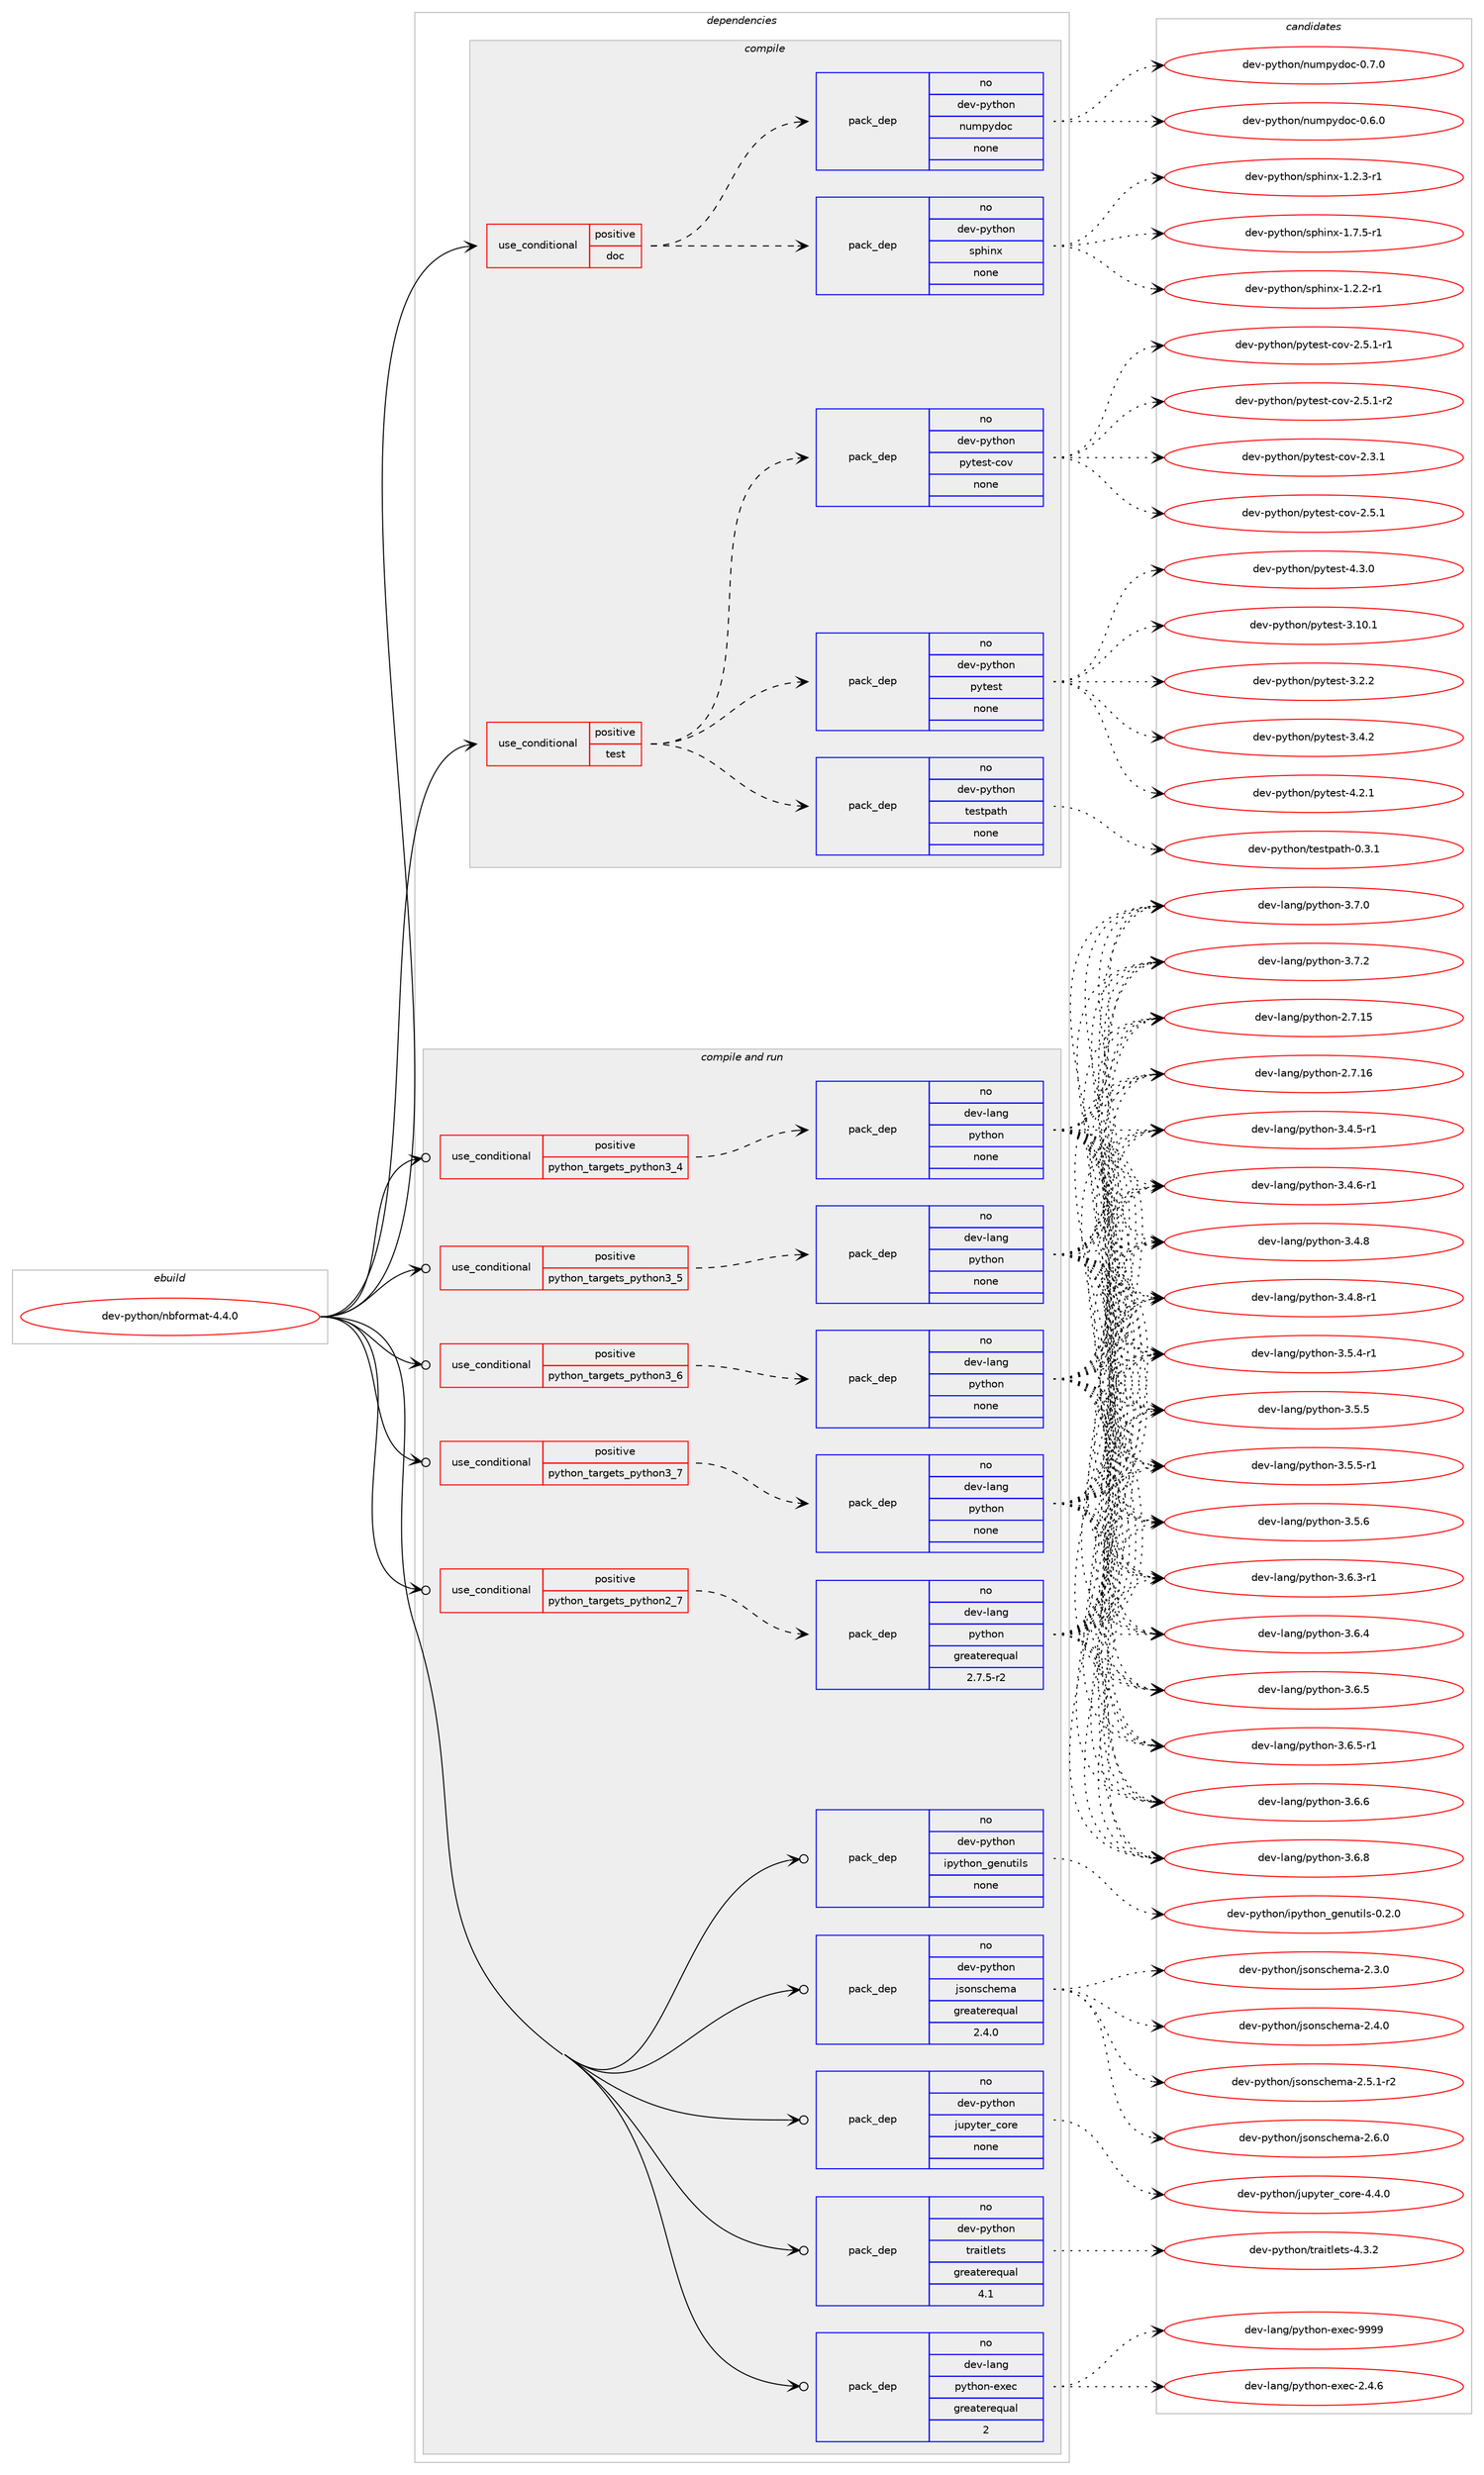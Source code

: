 digraph prolog {

# *************
# Graph options
# *************

newrank=true;
concentrate=true;
compound=true;
graph [rankdir=LR,fontname=Helvetica,fontsize=10,ranksep=1.5];#, ranksep=2.5, nodesep=0.2];
edge  [arrowhead=vee];
node  [fontname=Helvetica,fontsize=10];

# **********
# The ebuild
# **********

subgraph cluster_leftcol {
color=gray;
rank=same;
label=<<i>ebuild</i>>;
id [label="dev-python/nbformat-4.4.0", color=red, width=4, href="../dev-python/nbformat-4.4.0.svg"];
}

# ****************
# The dependencies
# ****************

subgraph cluster_midcol {
color=gray;
label=<<i>dependencies</i>>;
subgraph cluster_compile {
fillcolor="#eeeeee";
style=filled;
label=<<i>compile</i>>;
subgraph cond377945 {
dependency1420219 [label=<<TABLE BORDER="0" CELLBORDER="1" CELLSPACING="0" CELLPADDING="4"><TR><TD ROWSPAN="3" CELLPADDING="10">use_conditional</TD></TR><TR><TD>positive</TD></TR><TR><TD>doc</TD></TR></TABLE>>, shape=none, color=red];
subgraph pack1019000 {
dependency1420220 [label=<<TABLE BORDER="0" CELLBORDER="1" CELLSPACING="0" CELLPADDING="4" WIDTH="220"><TR><TD ROWSPAN="6" CELLPADDING="30">pack_dep</TD></TR><TR><TD WIDTH="110">no</TD></TR><TR><TD>dev-python</TD></TR><TR><TD>sphinx</TD></TR><TR><TD>none</TD></TR><TR><TD></TD></TR></TABLE>>, shape=none, color=blue];
}
dependency1420219:e -> dependency1420220:w [weight=20,style="dashed",arrowhead="vee"];
subgraph pack1019001 {
dependency1420221 [label=<<TABLE BORDER="0" CELLBORDER="1" CELLSPACING="0" CELLPADDING="4" WIDTH="220"><TR><TD ROWSPAN="6" CELLPADDING="30">pack_dep</TD></TR><TR><TD WIDTH="110">no</TD></TR><TR><TD>dev-python</TD></TR><TR><TD>numpydoc</TD></TR><TR><TD>none</TD></TR><TR><TD></TD></TR></TABLE>>, shape=none, color=blue];
}
dependency1420219:e -> dependency1420221:w [weight=20,style="dashed",arrowhead="vee"];
}
id:e -> dependency1420219:w [weight=20,style="solid",arrowhead="vee"];
subgraph cond377946 {
dependency1420222 [label=<<TABLE BORDER="0" CELLBORDER="1" CELLSPACING="0" CELLPADDING="4"><TR><TD ROWSPAN="3" CELLPADDING="10">use_conditional</TD></TR><TR><TD>positive</TD></TR><TR><TD>test</TD></TR></TABLE>>, shape=none, color=red];
subgraph pack1019002 {
dependency1420223 [label=<<TABLE BORDER="0" CELLBORDER="1" CELLSPACING="0" CELLPADDING="4" WIDTH="220"><TR><TD ROWSPAN="6" CELLPADDING="30">pack_dep</TD></TR><TR><TD WIDTH="110">no</TD></TR><TR><TD>dev-python</TD></TR><TR><TD>testpath</TD></TR><TR><TD>none</TD></TR><TR><TD></TD></TR></TABLE>>, shape=none, color=blue];
}
dependency1420222:e -> dependency1420223:w [weight=20,style="dashed",arrowhead="vee"];
subgraph pack1019003 {
dependency1420224 [label=<<TABLE BORDER="0" CELLBORDER="1" CELLSPACING="0" CELLPADDING="4" WIDTH="220"><TR><TD ROWSPAN="6" CELLPADDING="30">pack_dep</TD></TR><TR><TD WIDTH="110">no</TD></TR><TR><TD>dev-python</TD></TR><TR><TD>pytest</TD></TR><TR><TD>none</TD></TR><TR><TD></TD></TR></TABLE>>, shape=none, color=blue];
}
dependency1420222:e -> dependency1420224:w [weight=20,style="dashed",arrowhead="vee"];
subgraph pack1019004 {
dependency1420225 [label=<<TABLE BORDER="0" CELLBORDER="1" CELLSPACING="0" CELLPADDING="4" WIDTH="220"><TR><TD ROWSPAN="6" CELLPADDING="30">pack_dep</TD></TR><TR><TD WIDTH="110">no</TD></TR><TR><TD>dev-python</TD></TR><TR><TD>pytest-cov</TD></TR><TR><TD>none</TD></TR><TR><TD></TD></TR></TABLE>>, shape=none, color=blue];
}
dependency1420222:e -> dependency1420225:w [weight=20,style="dashed",arrowhead="vee"];
}
id:e -> dependency1420222:w [weight=20,style="solid",arrowhead="vee"];
}
subgraph cluster_compileandrun {
fillcolor="#eeeeee";
style=filled;
label=<<i>compile and run</i>>;
subgraph cond377947 {
dependency1420226 [label=<<TABLE BORDER="0" CELLBORDER="1" CELLSPACING="0" CELLPADDING="4"><TR><TD ROWSPAN="3" CELLPADDING="10">use_conditional</TD></TR><TR><TD>positive</TD></TR><TR><TD>python_targets_python2_7</TD></TR></TABLE>>, shape=none, color=red];
subgraph pack1019005 {
dependency1420227 [label=<<TABLE BORDER="0" CELLBORDER="1" CELLSPACING="0" CELLPADDING="4" WIDTH="220"><TR><TD ROWSPAN="6" CELLPADDING="30">pack_dep</TD></TR><TR><TD WIDTH="110">no</TD></TR><TR><TD>dev-lang</TD></TR><TR><TD>python</TD></TR><TR><TD>greaterequal</TD></TR><TR><TD>2.7.5-r2</TD></TR></TABLE>>, shape=none, color=blue];
}
dependency1420226:e -> dependency1420227:w [weight=20,style="dashed",arrowhead="vee"];
}
id:e -> dependency1420226:w [weight=20,style="solid",arrowhead="odotvee"];
subgraph cond377948 {
dependency1420228 [label=<<TABLE BORDER="0" CELLBORDER="1" CELLSPACING="0" CELLPADDING="4"><TR><TD ROWSPAN="3" CELLPADDING="10">use_conditional</TD></TR><TR><TD>positive</TD></TR><TR><TD>python_targets_python3_4</TD></TR></TABLE>>, shape=none, color=red];
subgraph pack1019006 {
dependency1420229 [label=<<TABLE BORDER="0" CELLBORDER="1" CELLSPACING="0" CELLPADDING="4" WIDTH="220"><TR><TD ROWSPAN="6" CELLPADDING="30">pack_dep</TD></TR><TR><TD WIDTH="110">no</TD></TR><TR><TD>dev-lang</TD></TR><TR><TD>python</TD></TR><TR><TD>none</TD></TR><TR><TD></TD></TR></TABLE>>, shape=none, color=blue];
}
dependency1420228:e -> dependency1420229:w [weight=20,style="dashed",arrowhead="vee"];
}
id:e -> dependency1420228:w [weight=20,style="solid",arrowhead="odotvee"];
subgraph cond377949 {
dependency1420230 [label=<<TABLE BORDER="0" CELLBORDER="1" CELLSPACING="0" CELLPADDING="4"><TR><TD ROWSPAN="3" CELLPADDING="10">use_conditional</TD></TR><TR><TD>positive</TD></TR><TR><TD>python_targets_python3_5</TD></TR></TABLE>>, shape=none, color=red];
subgraph pack1019007 {
dependency1420231 [label=<<TABLE BORDER="0" CELLBORDER="1" CELLSPACING="0" CELLPADDING="4" WIDTH="220"><TR><TD ROWSPAN="6" CELLPADDING="30">pack_dep</TD></TR><TR><TD WIDTH="110">no</TD></TR><TR><TD>dev-lang</TD></TR><TR><TD>python</TD></TR><TR><TD>none</TD></TR><TR><TD></TD></TR></TABLE>>, shape=none, color=blue];
}
dependency1420230:e -> dependency1420231:w [weight=20,style="dashed",arrowhead="vee"];
}
id:e -> dependency1420230:w [weight=20,style="solid",arrowhead="odotvee"];
subgraph cond377950 {
dependency1420232 [label=<<TABLE BORDER="0" CELLBORDER="1" CELLSPACING="0" CELLPADDING="4"><TR><TD ROWSPAN="3" CELLPADDING="10">use_conditional</TD></TR><TR><TD>positive</TD></TR><TR><TD>python_targets_python3_6</TD></TR></TABLE>>, shape=none, color=red];
subgraph pack1019008 {
dependency1420233 [label=<<TABLE BORDER="0" CELLBORDER="1" CELLSPACING="0" CELLPADDING="4" WIDTH="220"><TR><TD ROWSPAN="6" CELLPADDING="30">pack_dep</TD></TR><TR><TD WIDTH="110">no</TD></TR><TR><TD>dev-lang</TD></TR><TR><TD>python</TD></TR><TR><TD>none</TD></TR><TR><TD></TD></TR></TABLE>>, shape=none, color=blue];
}
dependency1420232:e -> dependency1420233:w [weight=20,style="dashed",arrowhead="vee"];
}
id:e -> dependency1420232:w [weight=20,style="solid",arrowhead="odotvee"];
subgraph cond377951 {
dependency1420234 [label=<<TABLE BORDER="0" CELLBORDER="1" CELLSPACING="0" CELLPADDING="4"><TR><TD ROWSPAN="3" CELLPADDING="10">use_conditional</TD></TR><TR><TD>positive</TD></TR><TR><TD>python_targets_python3_7</TD></TR></TABLE>>, shape=none, color=red];
subgraph pack1019009 {
dependency1420235 [label=<<TABLE BORDER="0" CELLBORDER="1" CELLSPACING="0" CELLPADDING="4" WIDTH="220"><TR><TD ROWSPAN="6" CELLPADDING="30">pack_dep</TD></TR><TR><TD WIDTH="110">no</TD></TR><TR><TD>dev-lang</TD></TR><TR><TD>python</TD></TR><TR><TD>none</TD></TR><TR><TD></TD></TR></TABLE>>, shape=none, color=blue];
}
dependency1420234:e -> dependency1420235:w [weight=20,style="dashed",arrowhead="vee"];
}
id:e -> dependency1420234:w [weight=20,style="solid",arrowhead="odotvee"];
subgraph pack1019010 {
dependency1420236 [label=<<TABLE BORDER="0" CELLBORDER="1" CELLSPACING="0" CELLPADDING="4" WIDTH="220"><TR><TD ROWSPAN="6" CELLPADDING="30">pack_dep</TD></TR><TR><TD WIDTH="110">no</TD></TR><TR><TD>dev-lang</TD></TR><TR><TD>python-exec</TD></TR><TR><TD>greaterequal</TD></TR><TR><TD>2</TD></TR></TABLE>>, shape=none, color=blue];
}
id:e -> dependency1420236:w [weight=20,style="solid",arrowhead="odotvee"];
subgraph pack1019011 {
dependency1420237 [label=<<TABLE BORDER="0" CELLBORDER="1" CELLSPACING="0" CELLPADDING="4" WIDTH="220"><TR><TD ROWSPAN="6" CELLPADDING="30">pack_dep</TD></TR><TR><TD WIDTH="110">no</TD></TR><TR><TD>dev-python</TD></TR><TR><TD>ipython_genutils</TD></TR><TR><TD>none</TD></TR><TR><TD></TD></TR></TABLE>>, shape=none, color=blue];
}
id:e -> dependency1420237:w [weight=20,style="solid",arrowhead="odotvee"];
subgraph pack1019012 {
dependency1420238 [label=<<TABLE BORDER="0" CELLBORDER="1" CELLSPACING="0" CELLPADDING="4" WIDTH="220"><TR><TD ROWSPAN="6" CELLPADDING="30">pack_dep</TD></TR><TR><TD WIDTH="110">no</TD></TR><TR><TD>dev-python</TD></TR><TR><TD>jsonschema</TD></TR><TR><TD>greaterequal</TD></TR><TR><TD>2.4.0</TD></TR></TABLE>>, shape=none, color=blue];
}
id:e -> dependency1420238:w [weight=20,style="solid",arrowhead="odotvee"];
subgraph pack1019013 {
dependency1420239 [label=<<TABLE BORDER="0" CELLBORDER="1" CELLSPACING="0" CELLPADDING="4" WIDTH="220"><TR><TD ROWSPAN="6" CELLPADDING="30">pack_dep</TD></TR><TR><TD WIDTH="110">no</TD></TR><TR><TD>dev-python</TD></TR><TR><TD>jupyter_core</TD></TR><TR><TD>none</TD></TR><TR><TD></TD></TR></TABLE>>, shape=none, color=blue];
}
id:e -> dependency1420239:w [weight=20,style="solid",arrowhead="odotvee"];
subgraph pack1019014 {
dependency1420240 [label=<<TABLE BORDER="0" CELLBORDER="1" CELLSPACING="0" CELLPADDING="4" WIDTH="220"><TR><TD ROWSPAN="6" CELLPADDING="30">pack_dep</TD></TR><TR><TD WIDTH="110">no</TD></TR><TR><TD>dev-python</TD></TR><TR><TD>traitlets</TD></TR><TR><TD>greaterequal</TD></TR><TR><TD>4.1</TD></TR></TABLE>>, shape=none, color=blue];
}
id:e -> dependency1420240:w [weight=20,style="solid",arrowhead="odotvee"];
}
subgraph cluster_run {
fillcolor="#eeeeee";
style=filled;
label=<<i>run</i>>;
}
}

# **************
# The candidates
# **************

subgraph cluster_choices {
rank=same;
color=gray;
label=<<i>candidates</i>>;

subgraph choice1019000 {
color=black;
nodesep=1;
choice10010111845112121116104111110471151121041051101204549465046504511449 [label="dev-python/sphinx-1.2.2-r1", color=red, width=4,href="../dev-python/sphinx-1.2.2-r1.svg"];
choice10010111845112121116104111110471151121041051101204549465046514511449 [label="dev-python/sphinx-1.2.3-r1", color=red, width=4,href="../dev-python/sphinx-1.2.3-r1.svg"];
choice10010111845112121116104111110471151121041051101204549465546534511449 [label="dev-python/sphinx-1.7.5-r1", color=red, width=4,href="../dev-python/sphinx-1.7.5-r1.svg"];
dependency1420220:e -> choice10010111845112121116104111110471151121041051101204549465046504511449:w [style=dotted,weight="100"];
dependency1420220:e -> choice10010111845112121116104111110471151121041051101204549465046514511449:w [style=dotted,weight="100"];
dependency1420220:e -> choice10010111845112121116104111110471151121041051101204549465546534511449:w [style=dotted,weight="100"];
}
subgraph choice1019001 {
color=black;
nodesep=1;
choice100101118451121211161041111104711011710911212110011199454846544648 [label="dev-python/numpydoc-0.6.0", color=red, width=4,href="../dev-python/numpydoc-0.6.0.svg"];
choice100101118451121211161041111104711011710911212110011199454846554648 [label="dev-python/numpydoc-0.7.0", color=red, width=4,href="../dev-python/numpydoc-0.7.0.svg"];
dependency1420221:e -> choice100101118451121211161041111104711011710911212110011199454846544648:w [style=dotted,weight="100"];
dependency1420221:e -> choice100101118451121211161041111104711011710911212110011199454846554648:w [style=dotted,weight="100"];
}
subgraph choice1019002 {
color=black;
nodesep=1;
choice100101118451121211161041111104711610111511611297116104454846514649 [label="dev-python/testpath-0.3.1", color=red, width=4,href="../dev-python/testpath-0.3.1.svg"];
dependency1420223:e -> choice100101118451121211161041111104711610111511611297116104454846514649:w [style=dotted,weight="100"];
}
subgraph choice1019003 {
color=black;
nodesep=1;
choice100101118451121211161041111104711212111610111511645514649484649 [label="dev-python/pytest-3.10.1", color=red, width=4,href="../dev-python/pytest-3.10.1.svg"];
choice1001011184511212111610411111047112121116101115116455146504650 [label="dev-python/pytest-3.2.2", color=red, width=4,href="../dev-python/pytest-3.2.2.svg"];
choice1001011184511212111610411111047112121116101115116455146524650 [label="dev-python/pytest-3.4.2", color=red, width=4,href="../dev-python/pytest-3.4.2.svg"];
choice1001011184511212111610411111047112121116101115116455246504649 [label="dev-python/pytest-4.2.1", color=red, width=4,href="../dev-python/pytest-4.2.1.svg"];
choice1001011184511212111610411111047112121116101115116455246514648 [label="dev-python/pytest-4.3.0", color=red, width=4,href="../dev-python/pytest-4.3.0.svg"];
dependency1420224:e -> choice100101118451121211161041111104711212111610111511645514649484649:w [style=dotted,weight="100"];
dependency1420224:e -> choice1001011184511212111610411111047112121116101115116455146504650:w [style=dotted,weight="100"];
dependency1420224:e -> choice1001011184511212111610411111047112121116101115116455146524650:w [style=dotted,weight="100"];
dependency1420224:e -> choice1001011184511212111610411111047112121116101115116455246504649:w [style=dotted,weight="100"];
dependency1420224:e -> choice1001011184511212111610411111047112121116101115116455246514648:w [style=dotted,weight="100"];
}
subgraph choice1019004 {
color=black;
nodesep=1;
choice10010111845112121116104111110471121211161011151164599111118455046514649 [label="dev-python/pytest-cov-2.3.1", color=red, width=4,href="../dev-python/pytest-cov-2.3.1.svg"];
choice10010111845112121116104111110471121211161011151164599111118455046534649 [label="dev-python/pytest-cov-2.5.1", color=red, width=4,href="../dev-python/pytest-cov-2.5.1.svg"];
choice100101118451121211161041111104711212111610111511645991111184550465346494511449 [label="dev-python/pytest-cov-2.5.1-r1", color=red, width=4,href="../dev-python/pytest-cov-2.5.1-r1.svg"];
choice100101118451121211161041111104711212111610111511645991111184550465346494511450 [label="dev-python/pytest-cov-2.5.1-r2", color=red, width=4,href="../dev-python/pytest-cov-2.5.1-r2.svg"];
dependency1420225:e -> choice10010111845112121116104111110471121211161011151164599111118455046514649:w [style=dotted,weight="100"];
dependency1420225:e -> choice10010111845112121116104111110471121211161011151164599111118455046534649:w [style=dotted,weight="100"];
dependency1420225:e -> choice100101118451121211161041111104711212111610111511645991111184550465346494511449:w [style=dotted,weight="100"];
dependency1420225:e -> choice100101118451121211161041111104711212111610111511645991111184550465346494511450:w [style=dotted,weight="100"];
}
subgraph choice1019005 {
color=black;
nodesep=1;
choice10010111845108971101034711212111610411111045504655464953 [label="dev-lang/python-2.7.15", color=red, width=4,href="../dev-lang/python-2.7.15.svg"];
choice10010111845108971101034711212111610411111045504655464954 [label="dev-lang/python-2.7.16", color=red, width=4,href="../dev-lang/python-2.7.16.svg"];
choice1001011184510897110103471121211161041111104551465246534511449 [label="dev-lang/python-3.4.5-r1", color=red, width=4,href="../dev-lang/python-3.4.5-r1.svg"];
choice1001011184510897110103471121211161041111104551465246544511449 [label="dev-lang/python-3.4.6-r1", color=red, width=4,href="../dev-lang/python-3.4.6-r1.svg"];
choice100101118451089711010347112121116104111110455146524656 [label="dev-lang/python-3.4.8", color=red, width=4,href="../dev-lang/python-3.4.8.svg"];
choice1001011184510897110103471121211161041111104551465246564511449 [label="dev-lang/python-3.4.8-r1", color=red, width=4,href="../dev-lang/python-3.4.8-r1.svg"];
choice1001011184510897110103471121211161041111104551465346524511449 [label="dev-lang/python-3.5.4-r1", color=red, width=4,href="../dev-lang/python-3.5.4-r1.svg"];
choice100101118451089711010347112121116104111110455146534653 [label="dev-lang/python-3.5.5", color=red, width=4,href="../dev-lang/python-3.5.5.svg"];
choice1001011184510897110103471121211161041111104551465346534511449 [label="dev-lang/python-3.5.5-r1", color=red, width=4,href="../dev-lang/python-3.5.5-r1.svg"];
choice100101118451089711010347112121116104111110455146534654 [label="dev-lang/python-3.5.6", color=red, width=4,href="../dev-lang/python-3.5.6.svg"];
choice1001011184510897110103471121211161041111104551465446514511449 [label="dev-lang/python-3.6.3-r1", color=red, width=4,href="../dev-lang/python-3.6.3-r1.svg"];
choice100101118451089711010347112121116104111110455146544652 [label="dev-lang/python-3.6.4", color=red, width=4,href="../dev-lang/python-3.6.4.svg"];
choice100101118451089711010347112121116104111110455146544653 [label="dev-lang/python-3.6.5", color=red, width=4,href="../dev-lang/python-3.6.5.svg"];
choice1001011184510897110103471121211161041111104551465446534511449 [label="dev-lang/python-3.6.5-r1", color=red, width=4,href="../dev-lang/python-3.6.5-r1.svg"];
choice100101118451089711010347112121116104111110455146544654 [label="dev-lang/python-3.6.6", color=red, width=4,href="../dev-lang/python-3.6.6.svg"];
choice100101118451089711010347112121116104111110455146544656 [label="dev-lang/python-3.6.8", color=red, width=4,href="../dev-lang/python-3.6.8.svg"];
choice100101118451089711010347112121116104111110455146554648 [label="dev-lang/python-3.7.0", color=red, width=4,href="../dev-lang/python-3.7.0.svg"];
choice100101118451089711010347112121116104111110455146554650 [label="dev-lang/python-3.7.2", color=red, width=4,href="../dev-lang/python-3.7.2.svg"];
dependency1420227:e -> choice10010111845108971101034711212111610411111045504655464953:w [style=dotted,weight="100"];
dependency1420227:e -> choice10010111845108971101034711212111610411111045504655464954:w [style=dotted,weight="100"];
dependency1420227:e -> choice1001011184510897110103471121211161041111104551465246534511449:w [style=dotted,weight="100"];
dependency1420227:e -> choice1001011184510897110103471121211161041111104551465246544511449:w [style=dotted,weight="100"];
dependency1420227:e -> choice100101118451089711010347112121116104111110455146524656:w [style=dotted,weight="100"];
dependency1420227:e -> choice1001011184510897110103471121211161041111104551465246564511449:w [style=dotted,weight="100"];
dependency1420227:e -> choice1001011184510897110103471121211161041111104551465346524511449:w [style=dotted,weight="100"];
dependency1420227:e -> choice100101118451089711010347112121116104111110455146534653:w [style=dotted,weight="100"];
dependency1420227:e -> choice1001011184510897110103471121211161041111104551465346534511449:w [style=dotted,weight="100"];
dependency1420227:e -> choice100101118451089711010347112121116104111110455146534654:w [style=dotted,weight="100"];
dependency1420227:e -> choice1001011184510897110103471121211161041111104551465446514511449:w [style=dotted,weight="100"];
dependency1420227:e -> choice100101118451089711010347112121116104111110455146544652:w [style=dotted,weight="100"];
dependency1420227:e -> choice100101118451089711010347112121116104111110455146544653:w [style=dotted,weight="100"];
dependency1420227:e -> choice1001011184510897110103471121211161041111104551465446534511449:w [style=dotted,weight="100"];
dependency1420227:e -> choice100101118451089711010347112121116104111110455146544654:w [style=dotted,weight="100"];
dependency1420227:e -> choice100101118451089711010347112121116104111110455146544656:w [style=dotted,weight="100"];
dependency1420227:e -> choice100101118451089711010347112121116104111110455146554648:w [style=dotted,weight="100"];
dependency1420227:e -> choice100101118451089711010347112121116104111110455146554650:w [style=dotted,weight="100"];
}
subgraph choice1019006 {
color=black;
nodesep=1;
choice10010111845108971101034711212111610411111045504655464953 [label="dev-lang/python-2.7.15", color=red, width=4,href="../dev-lang/python-2.7.15.svg"];
choice10010111845108971101034711212111610411111045504655464954 [label="dev-lang/python-2.7.16", color=red, width=4,href="../dev-lang/python-2.7.16.svg"];
choice1001011184510897110103471121211161041111104551465246534511449 [label="dev-lang/python-3.4.5-r1", color=red, width=4,href="../dev-lang/python-3.4.5-r1.svg"];
choice1001011184510897110103471121211161041111104551465246544511449 [label="dev-lang/python-3.4.6-r1", color=red, width=4,href="../dev-lang/python-3.4.6-r1.svg"];
choice100101118451089711010347112121116104111110455146524656 [label="dev-lang/python-3.4.8", color=red, width=4,href="../dev-lang/python-3.4.8.svg"];
choice1001011184510897110103471121211161041111104551465246564511449 [label="dev-lang/python-3.4.8-r1", color=red, width=4,href="../dev-lang/python-3.4.8-r1.svg"];
choice1001011184510897110103471121211161041111104551465346524511449 [label="dev-lang/python-3.5.4-r1", color=red, width=4,href="../dev-lang/python-3.5.4-r1.svg"];
choice100101118451089711010347112121116104111110455146534653 [label="dev-lang/python-3.5.5", color=red, width=4,href="../dev-lang/python-3.5.5.svg"];
choice1001011184510897110103471121211161041111104551465346534511449 [label="dev-lang/python-3.5.5-r1", color=red, width=4,href="../dev-lang/python-3.5.5-r1.svg"];
choice100101118451089711010347112121116104111110455146534654 [label="dev-lang/python-3.5.6", color=red, width=4,href="../dev-lang/python-3.5.6.svg"];
choice1001011184510897110103471121211161041111104551465446514511449 [label="dev-lang/python-3.6.3-r1", color=red, width=4,href="../dev-lang/python-3.6.3-r1.svg"];
choice100101118451089711010347112121116104111110455146544652 [label="dev-lang/python-3.6.4", color=red, width=4,href="../dev-lang/python-3.6.4.svg"];
choice100101118451089711010347112121116104111110455146544653 [label="dev-lang/python-3.6.5", color=red, width=4,href="../dev-lang/python-3.6.5.svg"];
choice1001011184510897110103471121211161041111104551465446534511449 [label="dev-lang/python-3.6.5-r1", color=red, width=4,href="../dev-lang/python-3.6.5-r1.svg"];
choice100101118451089711010347112121116104111110455146544654 [label="dev-lang/python-3.6.6", color=red, width=4,href="../dev-lang/python-3.6.6.svg"];
choice100101118451089711010347112121116104111110455146544656 [label="dev-lang/python-3.6.8", color=red, width=4,href="../dev-lang/python-3.6.8.svg"];
choice100101118451089711010347112121116104111110455146554648 [label="dev-lang/python-3.7.0", color=red, width=4,href="../dev-lang/python-3.7.0.svg"];
choice100101118451089711010347112121116104111110455146554650 [label="dev-lang/python-3.7.2", color=red, width=4,href="../dev-lang/python-3.7.2.svg"];
dependency1420229:e -> choice10010111845108971101034711212111610411111045504655464953:w [style=dotted,weight="100"];
dependency1420229:e -> choice10010111845108971101034711212111610411111045504655464954:w [style=dotted,weight="100"];
dependency1420229:e -> choice1001011184510897110103471121211161041111104551465246534511449:w [style=dotted,weight="100"];
dependency1420229:e -> choice1001011184510897110103471121211161041111104551465246544511449:w [style=dotted,weight="100"];
dependency1420229:e -> choice100101118451089711010347112121116104111110455146524656:w [style=dotted,weight="100"];
dependency1420229:e -> choice1001011184510897110103471121211161041111104551465246564511449:w [style=dotted,weight="100"];
dependency1420229:e -> choice1001011184510897110103471121211161041111104551465346524511449:w [style=dotted,weight="100"];
dependency1420229:e -> choice100101118451089711010347112121116104111110455146534653:w [style=dotted,weight="100"];
dependency1420229:e -> choice1001011184510897110103471121211161041111104551465346534511449:w [style=dotted,weight="100"];
dependency1420229:e -> choice100101118451089711010347112121116104111110455146534654:w [style=dotted,weight="100"];
dependency1420229:e -> choice1001011184510897110103471121211161041111104551465446514511449:w [style=dotted,weight="100"];
dependency1420229:e -> choice100101118451089711010347112121116104111110455146544652:w [style=dotted,weight="100"];
dependency1420229:e -> choice100101118451089711010347112121116104111110455146544653:w [style=dotted,weight="100"];
dependency1420229:e -> choice1001011184510897110103471121211161041111104551465446534511449:w [style=dotted,weight="100"];
dependency1420229:e -> choice100101118451089711010347112121116104111110455146544654:w [style=dotted,weight="100"];
dependency1420229:e -> choice100101118451089711010347112121116104111110455146544656:w [style=dotted,weight="100"];
dependency1420229:e -> choice100101118451089711010347112121116104111110455146554648:w [style=dotted,weight="100"];
dependency1420229:e -> choice100101118451089711010347112121116104111110455146554650:w [style=dotted,weight="100"];
}
subgraph choice1019007 {
color=black;
nodesep=1;
choice10010111845108971101034711212111610411111045504655464953 [label="dev-lang/python-2.7.15", color=red, width=4,href="../dev-lang/python-2.7.15.svg"];
choice10010111845108971101034711212111610411111045504655464954 [label="dev-lang/python-2.7.16", color=red, width=4,href="../dev-lang/python-2.7.16.svg"];
choice1001011184510897110103471121211161041111104551465246534511449 [label="dev-lang/python-3.4.5-r1", color=red, width=4,href="../dev-lang/python-3.4.5-r1.svg"];
choice1001011184510897110103471121211161041111104551465246544511449 [label="dev-lang/python-3.4.6-r1", color=red, width=4,href="../dev-lang/python-3.4.6-r1.svg"];
choice100101118451089711010347112121116104111110455146524656 [label="dev-lang/python-3.4.8", color=red, width=4,href="../dev-lang/python-3.4.8.svg"];
choice1001011184510897110103471121211161041111104551465246564511449 [label="dev-lang/python-3.4.8-r1", color=red, width=4,href="../dev-lang/python-3.4.8-r1.svg"];
choice1001011184510897110103471121211161041111104551465346524511449 [label="dev-lang/python-3.5.4-r1", color=red, width=4,href="../dev-lang/python-3.5.4-r1.svg"];
choice100101118451089711010347112121116104111110455146534653 [label="dev-lang/python-3.5.5", color=red, width=4,href="../dev-lang/python-3.5.5.svg"];
choice1001011184510897110103471121211161041111104551465346534511449 [label="dev-lang/python-3.5.5-r1", color=red, width=4,href="../dev-lang/python-3.5.5-r1.svg"];
choice100101118451089711010347112121116104111110455146534654 [label="dev-lang/python-3.5.6", color=red, width=4,href="../dev-lang/python-3.5.6.svg"];
choice1001011184510897110103471121211161041111104551465446514511449 [label="dev-lang/python-3.6.3-r1", color=red, width=4,href="../dev-lang/python-3.6.3-r1.svg"];
choice100101118451089711010347112121116104111110455146544652 [label="dev-lang/python-3.6.4", color=red, width=4,href="../dev-lang/python-3.6.4.svg"];
choice100101118451089711010347112121116104111110455146544653 [label="dev-lang/python-3.6.5", color=red, width=4,href="../dev-lang/python-3.6.5.svg"];
choice1001011184510897110103471121211161041111104551465446534511449 [label="dev-lang/python-3.6.5-r1", color=red, width=4,href="../dev-lang/python-3.6.5-r1.svg"];
choice100101118451089711010347112121116104111110455146544654 [label="dev-lang/python-3.6.6", color=red, width=4,href="../dev-lang/python-3.6.6.svg"];
choice100101118451089711010347112121116104111110455146544656 [label="dev-lang/python-3.6.8", color=red, width=4,href="../dev-lang/python-3.6.8.svg"];
choice100101118451089711010347112121116104111110455146554648 [label="dev-lang/python-3.7.0", color=red, width=4,href="../dev-lang/python-3.7.0.svg"];
choice100101118451089711010347112121116104111110455146554650 [label="dev-lang/python-3.7.2", color=red, width=4,href="../dev-lang/python-3.7.2.svg"];
dependency1420231:e -> choice10010111845108971101034711212111610411111045504655464953:w [style=dotted,weight="100"];
dependency1420231:e -> choice10010111845108971101034711212111610411111045504655464954:w [style=dotted,weight="100"];
dependency1420231:e -> choice1001011184510897110103471121211161041111104551465246534511449:w [style=dotted,weight="100"];
dependency1420231:e -> choice1001011184510897110103471121211161041111104551465246544511449:w [style=dotted,weight="100"];
dependency1420231:e -> choice100101118451089711010347112121116104111110455146524656:w [style=dotted,weight="100"];
dependency1420231:e -> choice1001011184510897110103471121211161041111104551465246564511449:w [style=dotted,weight="100"];
dependency1420231:e -> choice1001011184510897110103471121211161041111104551465346524511449:w [style=dotted,weight="100"];
dependency1420231:e -> choice100101118451089711010347112121116104111110455146534653:w [style=dotted,weight="100"];
dependency1420231:e -> choice1001011184510897110103471121211161041111104551465346534511449:w [style=dotted,weight="100"];
dependency1420231:e -> choice100101118451089711010347112121116104111110455146534654:w [style=dotted,weight="100"];
dependency1420231:e -> choice1001011184510897110103471121211161041111104551465446514511449:w [style=dotted,weight="100"];
dependency1420231:e -> choice100101118451089711010347112121116104111110455146544652:w [style=dotted,weight="100"];
dependency1420231:e -> choice100101118451089711010347112121116104111110455146544653:w [style=dotted,weight="100"];
dependency1420231:e -> choice1001011184510897110103471121211161041111104551465446534511449:w [style=dotted,weight="100"];
dependency1420231:e -> choice100101118451089711010347112121116104111110455146544654:w [style=dotted,weight="100"];
dependency1420231:e -> choice100101118451089711010347112121116104111110455146544656:w [style=dotted,weight="100"];
dependency1420231:e -> choice100101118451089711010347112121116104111110455146554648:w [style=dotted,weight="100"];
dependency1420231:e -> choice100101118451089711010347112121116104111110455146554650:w [style=dotted,weight="100"];
}
subgraph choice1019008 {
color=black;
nodesep=1;
choice10010111845108971101034711212111610411111045504655464953 [label="dev-lang/python-2.7.15", color=red, width=4,href="../dev-lang/python-2.7.15.svg"];
choice10010111845108971101034711212111610411111045504655464954 [label="dev-lang/python-2.7.16", color=red, width=4,href="../dev-lang/python-2.7.16.svg"];
choice1001011184510897110103471121211161041111104551465246534511449 [label="dev-lang/python-3.4.5-r1", color=red, width=4,href="../dev-lang/python-3.4.5-r1.svg"];
choice1001011184510897110103471121211161041111104551465246544511449 [label="dev-lang/python-3.4.6-r1", color=red, width=4,href="../dev-lang/python-3.4.6-r1.svg"];
choice100101118451089711010347112121116104111110455146524656 [label="dev-lang/python-3.4.8", color=red, width=4,href="../dev-lang/python-3.4.8.svg"];
choice1001011184510897110103471121211161041111104551465246564511449 [label="dev-lang/python-3.4.8-r1", color=red, width=4,href="../dev-lang/python-3.4.8-r1.svg"];
choice1001011184510897110103471121211161041111104551465346524511449 [label="dev-lang/python-3.5.4-r1", color=red, width=4,href="../dev-lang/python-3.5.4-r1.svg"];
choice100101118451089711010347112121116104111110455146534653 [label="dev-lang/python-3.5.5", color=red, width=4,href="../dev-lang/python-3.5.5.svg"];
choice1001011184510897110103471121211161041111104551465346534511449 [label="dev-lang/python-3.5.5-r1", color=red, width=4,href="../dev-lang/python-3.5.5-r1.svg"];
choice100101118451089711010347112121116104111110455146534654 [label="dev-lang/python-3.5.6", color=red, width=4,href="../dev-lang/python-3.5.6.svg"];
choice1001011184510897110103471121211161041111104551465446514511449 [label="dev-lang/python-3.6.3-r1", color=red, width=4,href="../dev-lang/python-3.6.3-r1.svg"];
choice100101118451089711010347112121116104111110455146544652 [label="dev-lang/python-3.6.4", color=red, width=4,href="../dev-lang/python-3.6.4.svg"];
choice100101118451089711010347112121116104111110455146544653 [label="dev-lang/python-3.6.5", color=red, width=4,href="../dev-lang/python-3.6.5.svg"];
choice1001011184510897110103471121211161041111104551465446534511449 [label="dev-lang/python-3.6.5-r1", color=red, width=4,href="../dev-lang/python-3.6.5-r1.svg"];
choice100101118451089711010347112121116104111110455146544654 [label="dev-lang/python-3.6.6", color=red, width=4,href="../dev-lang/python-3.6.6.svg"];
choice100101118451089711010347112121116104111110455146544656 [label="dev-lang/python-3.6.8", color=red, width=4,href="../dev-lang/python-3.6.8.svg"];
choice100101118451089711010347112121116104111110455146554648 [label="dev-lang/python-3.7.0", color=red, width=4,href="../dev-lang/python-3.7.0.svg"];
choice100101118451089711010347112121116104111110455146554650 [label="dev-lang/python-3.7.2", color=red, width=4,href="../dev-lang/python-3.7.2.svg"];
dependency1420233:e -> choice10010111845108971101034711212111610411111045504655464953:w [style=dotted,weight="100"];
dependency1420233:e -> choice10010111845108971101034711212111610411111045504655464954:w [style=dotted,weight="100"];
dependency1420233:e -> choice1001011184510897110103471121211161041111104551465246534511449:w [style=dotted,weight="100"];
dependency1420233:e -> choice1001011184510897110103471121211161041111104551465246544511449:w [style=dotted,weight="100"];
dependency1420233:e -> choice100101118451089711010347112121116104111110455146524656:w [style=dotted,weight="100"];
dependency1420233:e -> choice1001011184510897110103471121211161041111104551465246564511449:w [style=dotted,weight="100"];
dependency1420233:e -> choice1001011184510897110103471121211161041111104551465346524511449:w [style=dotted,weight="100"];
dependency1420233:e -> choice100101118451089711010347112121116104111110455146534653:w [style=dotted,weight="100"];
dependency1420233:e -> choice1001011184510897110103471121211161041111104551465346534511449:w [style=dotted,weight="100"];
dependency1420233:e -> choice100101118451089711010347112121116104111110455146534654:w [style=dotted,weight="100"];
dependency1420233:e -> choice1001011184510897110103471121211161041111104551465446514511449:w [style=dotted,weight="100"];
dependency1420233:e -> choice100101118451089711010347112121116104111110455146544652:w [style=dotted,weight="100"];
dependency1420233:e -> choice100101118451089711010347112121116104111110455146544653:w [style=dotted,weight="100"];
dependency1420233:e -> choice1001011184510897110103471121211161041111104551465446534511449:w [style=dotted,weight="100"];
dependency1420233:e -> choice100101118451089711010347112121116104111110455146544654:w [style=dotted,weight="100"];
dependency1420233:e -> choice100101118451089711010347112121116104111110455146544656:w [style=dotted,weight="100"];
dependency1420233:e -> choice100101118451089711010347112121116104111110455146554648:w [style=dotted,weight="100"];
dependency1420233:e -> choice100101118451089711010347112121116104111110455146554650:w [style=dotted,weight="100"];
}
subgraph choice1019009 {
color=black;
nodesep=1;
choice10010111845108971101034711212111610411111045504655464953 [label="dev-lang/python-2.7.15", color=red, width=4,href="../dev-lang/python-2.7.15.svg"];
choice10010111845108971101034711212111610411111045504655464954 [label="dev-lang/python-2.7.16", color=red, width=4,href="../dev-lang/python-2.7.16.svg"];
choice1001011184510897110103471121211161041111104551465246534511449 [label="dev-lang/python-3.4.5-r1", color=red, width=4,href="../dev-lang/python-3.4.5-r1.svg"];
choice1001011184510897110103471121211161041111104551465246544511449 [label="dev-lang/python-3.4.6-r1", color=red, width=4,href="../dev-lang/python-3.4.6-r1.svg"];
choice100101118451089711010347112121116104111110455146524656 [label="dev-lang/python-3.4.8", color=red, width=4,href="../dev-lang/python-3.4.8.svg"];
choice1001011184510897110103471121211161041111104551465246564511449 [label="dev-lang/python-3.4.8-r1", color=red, width=4,href="../dev-lang/python-3.4.8-r1.svg"];
choice1001011184510897110103471121211161041111104551465346524511449 [label="dev-lang/python-3.5.4-r1", color=red, width=4,href="../dev-lang/python-3.5.4-r1.svg"];
choice100101118451089711010347112121116104111110455146534653 [label="dev-lang/python-3.5.5", color=red, width=4,href="../dev-lang/python-3.5.5.svg"];
choice1001011184510897110103471121211161041111104551465346534511449 [label="dev-lang/python-3.5.5-r1", color=red, width=4,href="../dev-lang/python-3.5.5-r1.svg"];
choice100101118451089711010347112121116104111110455146534654 [label="dev-lang/python-3.5.6", color=red, width=4,href="../dev-lang/python-3.5.6.svg"];
choice1001011184510897110103471121211161041111104551465446514511449 [label="dev-lang/python-3.6.3-r1", color=red, width=4,href="../dev-lang/python-3.6.3-r1.svg"];
choice100101118451089711010347112121116104111110455146544652 [label="dev-lang/python-3.6.4", color=red, width=4,href="../dev-lang/python-3.6.4.svg"];
choice100101118451089711010347112121116104111110455146544653 [label="dev-lang/python-3.6.5", color=red, width=4,href="../dev-lang/python-3.6.5.svg"];
choice1001011184510897110103471121211161041111104551465446534511449 [label="dev-lang/python-3.6.5-r1", color=red, width=4,href="../dev-lang/python-3.6.5-r1.svg"];
choice100101118451089711010347112121116104111110455146544654 [label="dev-lang/python-3.6.6", color=red, width=4,href="../dev-lang/python-3.6.6.svg"];
choice100101118451089711010347112121116104111110455146544656 [label="dev-lang/python-3.6.8", color=red, width=4,href="../dev-lang/python-3.6.8.svg"];
choice100101118451089711010347112121116104111110455146554648 [label="dev-lang/python-3.7.0", color=red, width=4,href="../dev-lang/python-3.7.0.svg"];
choice100101118451089711010347112121116104111110455146554650 [label="dev-lang/python-3.7.2", color=red, width=4,href="../dev-lang/python-3.7.2.svg"];
dependency1420235:e -> choice10010111845108971101034711212111610411111045504655464953:w [style=dotted,weight="100"];
dependency1420235:e -> choice10010111845108971101034711212111610411111045504655464954:w [style=dotted,weight="100"];
dependency1420235:e -> choice1001011184510897110103471121211161041111104551465246534511449:w [style=dotted,weight="100"];
dependency1420235:e -> choice1001011184510897110103471121211161041111104551465246544511449:w [style=dotted,weight="100"];
dependency1420235:e -> choice100101118451089711010347112121116104111110455146524656:w [style=dotted,weight="100"];
dependency1420235:e -> choice1001011184510897110103471121211161041111104551465246564511449:w [style=dotted,weight="100"];
dependency1420235:e -> choice1001011184510897110103471121211161041111104551465346524511449:w [style=dotted,weight="100"];
dependency1420235:e -> choice100101118451089711010347112121116104111110455146534653:w [style=dotted,weight="100"];
dependency1420235:e -> choice1001011184510897110103471121211161041111104551465346534511449:w [style=dotted,weight="100"];
dependency1420235:e -> choice100101118451089711010347112121116104111110455146534654:w [style=dotted,weight="100"];
dependency1420235:e -> choice1001011184510897110103471121211161041111104551465446514511449:w [style=dotted,weight="100"];
dependency1420235:e -> choice100101118451089711010347112121116104111110455146544652:w [style=dotted,weight="100"];
dependency1420235:e -> choice100101118451089711010347112121116104111110455146544653:w [style=dotted,weight="100"];
dependency1420235:e -> choice1001011184510897110103471121211161041111104551465446534511449:w [style=dotted,weight="100"];
dependency1420235:e -> choice100101118451089711010347112121116104111110455146544654:w [style=dotted,weight="100"];
dependency1420235:e -> choice100101118451089711010347112121116104111110455146544656:w [style=dotted,weight="100"];
dependency1420235:e -> choice100101118451089711010347112121116104111110455146554648:w [style=dotted,weight="100"];
dependency1420235:e -> choice100101118451089711010347112121116104111110455146554650:w [style=dotted,weight="100"];
}
subgraph choice1019010 {
color=black;
nodesep=1;
choice1001011184510897110103471121211161041111104510112010199455046524654 [label="dev-lang/python-exec-2.4.6", color=red, width=4,href="../dev-lang/python-exec-2.4.6.svg"];
choice10010111845108971101034711212111610411111045101120101994557575757 [label="dev-lang/python-exec-9999", color=red, width=4,href="../dev-lang/python-exec-9999.svg"];
dependency1420236:e -> choice1001011184510897110103471121211161041111104510112010199455046524654:w [style=dotted,weight="100"];
dependency1420236:e -> choice10010111845108971101034711212111610411111045101120101994557575757:w [style=dotted,weight="100"];
}
subgraph choice1019011 {
color=black;
nodesep=1;
choice100101118451121211161041111104710511212111610411111095103101110117116105108115454846504648 [label="dev-python/ipython_genutils-0.2.0", color=red, width=4,href="../dev-python/ipython_genutils-0.2.0.svg"];
dependency1420237:e -> choice100101118451121211161041111104710511212111610411111095103101110117116105108115454846504648:w [style=dotted,weight="100"];
}
subgraph choice1019012 {
color=black;
nodesep=1;
choice10010111845112121116104111110471061151111101159910410110997455046514648 [label="dev-python/jsonschema-2.3.0", color=red, width=4,href="../dev-python/jsonschema-2.3.0.svg"];
choice10010111845112121116104111110471061151111101159910410110997455046524648 [label="dev-python/jsonschema-2.4.0", color=red, width=4,href="../dev-python/jsonschema-2.4.0.svg"];
choice100101118451121211161041111104710611511111011599104101109974550465346494511450 [label="dev-python/jsonschema-2.5.1-r2", color=red, width=4,href="../dev-python/jsonschema-2.5.1-r2.svg"];
choice10010111845112121116104111110471061151111101159910410110997455046544648 [label="dev-python/jsonschema-2.6.0", color=red, width=4,href="../dev-python/jsonschema-2.6.0.svg"];
dependency1420238:e -> choice10010111845112121116104111110471061151111101159910410110997455046514648:w [style=dotted,weight="100"];
dependency1420238:e -> choice10010111845112121116104111110471061151111101159910410110997455046524648:w [style=dotted,weight="100"];
dependency1420238:e -> choice100101118451121211161041111104710611511111011599104101109974550465346494511450:w [style=dotted,weight="100"];
dependency1420238:e -> choice10010111845112121116104111110471061151111101159910410110997455046544648:w [style=dotted,weight="100"];
}
subgraph choice1019013 {
color=black;
nodesep=1;
choice10010111845112121116104111110471061171121211161011149599111114101455246524648 [label="dev-python/jupyter_core-4.4.0", color=red, width=4,href="../dev-python/jupyter_core-4.4.0.svg"];
dependency1420239:e -> choice10010111845112121116104111110471061171121211161011149599111114101455246524648:w [style=dotted,weight="100"];
}
subgraph choice1019014 {
color=black;
nodesep=1;
choice100101118451121211161041111104711611497105116108101116115455246514650 [label="dev-python/traitlets-4.3.2", color=red, width=4,href="../dev-python/traitlets-4.3.2.svg"];
dependency1420240:e -> choice100101118451121211161041111104711611497105116108101116115455246514650:w [style=dotted,weight="100"];
}
}

}

